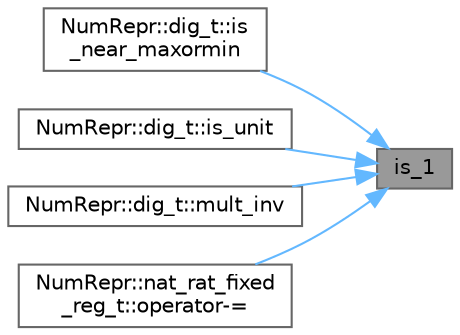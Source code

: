digraph "is_1"
{
 // INTERACTIVE_SVG=YES
 // LATEX_PDF_SIZE
  bgcolor="transparent";
  edge [fontname=Helvetica,fontsize=10,labelfontname=Helvetica,labelfontsize=10];
  node [fontname=Helvetica,fontsize=10,shape=box,height=0.2,width=0.4];
  rankdir="RL";
  Node1 [label="is_1",height=0.2,width=0.4,color="gray40", fillcolor="grey60", style="filled", fontcolor="black",tooltip=" "];
  Node1 -> Node2 [dir="back",color="steelblue1",style="solid"];
  Node2 [label="NumRepr::dig_t::is\l_near_maxormin",height=0.2,width=0.4,color="grey40", fillcolor="white", style="filled",URL="$struct_num_repr_1_1dig__t.html#af91d529a5c32bcc62d02b4700713b512",tooltip=" "];
  Node1 -> Node3 [dir="back",color="steelblue1",style="solid"];
  Node3 [label="NumRepr::dig_t::is_unit",height=0.2,width=0.4,color="grey40", fillcolor="white", style="filled",URL="$struct_num_repr_1_1dig__t.html#aecc930e8cb3dbc3ede5beeff11ef77ee",tooltip=" "];
  Node1 -> Node4 [dir="back",color="steelblue1",style="solid"];
  Node4 [label="NumRepr::dig_t::mult_inv",height=0.2,width=0.4,color="grey40", fillcolor="white", style="filled",URL="$struct_num_repr_1_1dig__t.html#aa62606aacfd127f2670db23a727e1689",tooltip=" "];
  Node1 -> Node5 [dir="back",color="steelblue1",style="solid"];
  Node5 [label="NumRepr::nat_rat_fixed\l_reg_t::operator-=",height=0.2,width=0.4,color="grey40", fillcolor="white", style="filled",URL="$struct_num_repr_1_1nat__rat__fixed__reg__t.html#a863b4585d8f4ae407912c98c9273b6d3",tooltip=" "];
}
